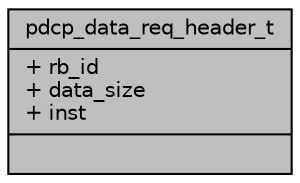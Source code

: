digraph "pdcp_data_req_header_t"
{
 // LATEX_PDF_SIZE
  edge [fontname="Helvetica",fontsize="10",labelfontname="Helvetica",labelfontsize="10"];
  node [fontname="Helvetica",fontsize="10",shape=record];
  Node1 [label="{pdcp_data_req_header_t\n|+ rb_id\l+ data_size\l+ inst\l|}",height=0.2,width=0.4,color="black", fillcolor="grey75", style="filled", fontcolor="black",tooltip=" "];
}
